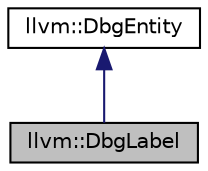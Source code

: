 digraph "llvm::DbgLabel"
{
 // LATEX_PDF_SIZE
  bgcolor="transparent";
  edge [fontname="Helvetica",fontsize="10",labelfontname="Helvetica",labelfontsize="10"];
  node [fontname="Helvetica",fontsize="10",shape="box"];
  Node1 [label="llvm::DbgLabel",height=0.2,width=0.4,color="black", fillcolor="grey75", style="filled", fontcolor="black",tooltip="This class is used to track label information."];
  Node2 -> Node1 [dir="back",color="midnightblue",fontsize="10",style="solid",fontname="Helvetica"];
  Node2 [label="llvm::DbgEntity",height=0.2,width=0.4,color="black",URL="$classllvm_1_1DbgEntity.html",tooltip="This class is defined as the common parent of DbgVariable and DbgLabel such that it could levarage po..."];
}
